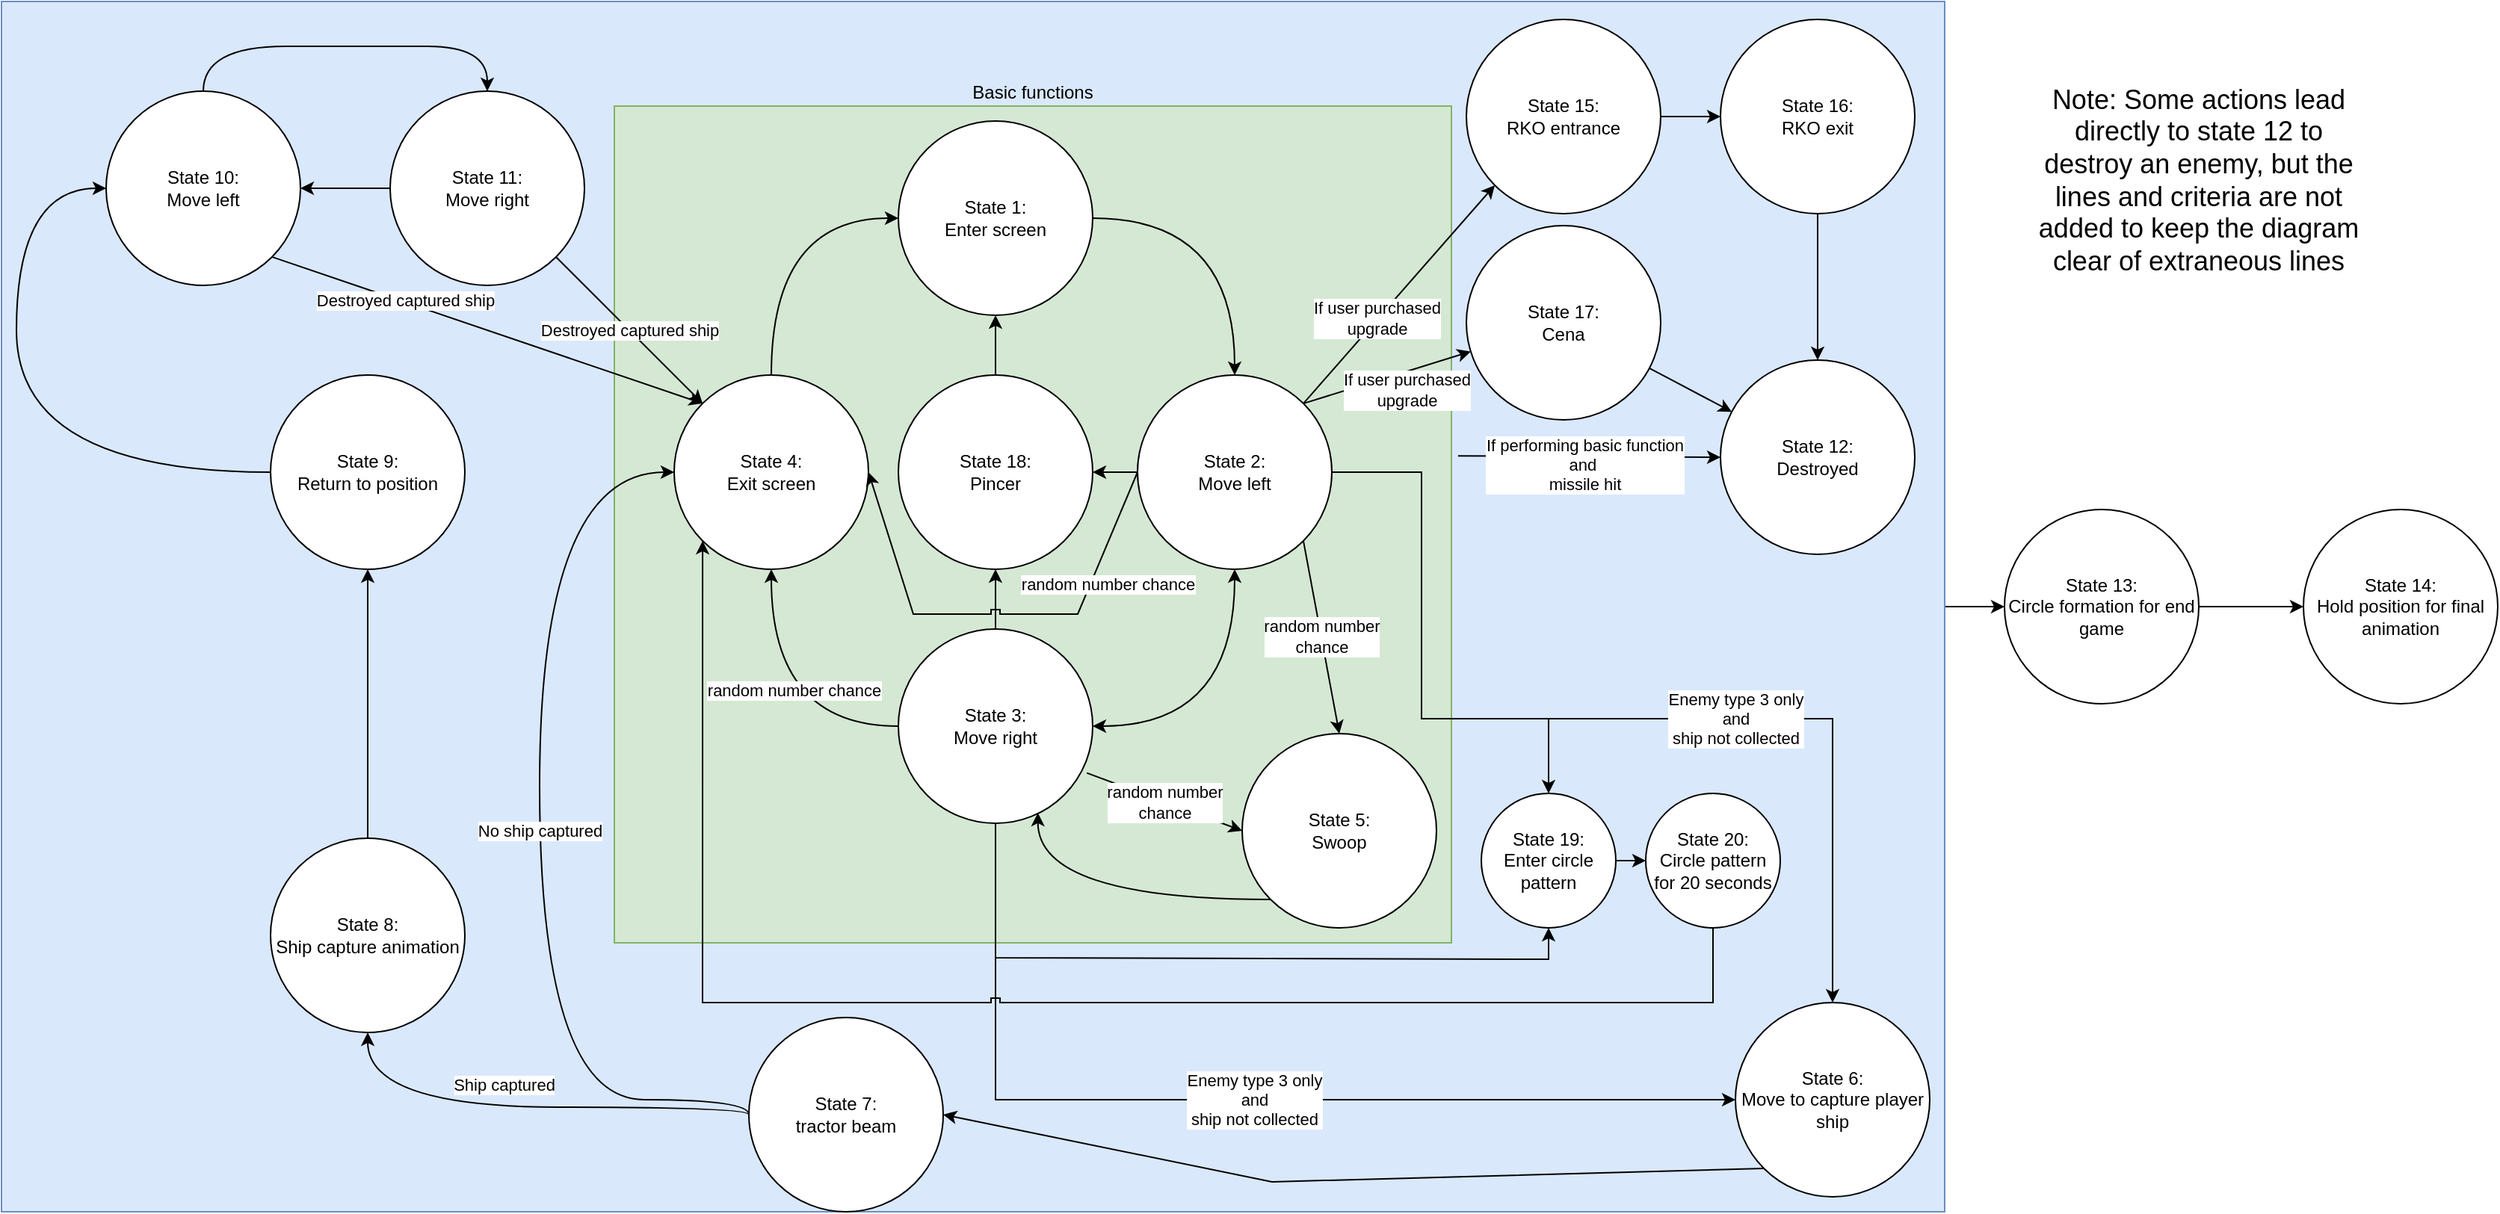 <mxfile version="21.5.2" type="device" pages="2">
  <diagram name="Page-1" id="e7e014a7-5840-1c2e-5031-d8a46d1fe8dd">
    <mxGraphModel dx="2492" dy="752" grid="1" gridSize="10" guides="1" tooltips="1" connect="1" arrows="1" fold="1" page="1" pageScale="1" pageWidth="1169" pageHeight="826" background="none" math="0" shadow="0">
      <root>
        <mxCell id="0" />
        <mxCell id="1" parent="0" />
        <mxCell id="99TrSw_W6yYfX_8lcnXB-20" style="edgeStyle=orthogonalEdgeStyle;rounded=0;orthogonalLoop=1;jettySize=auto;html=1;exitX=1;exitY=0.5;exitDx=0;exitDy=0;entryX=0;entryY=0.5;entryDx=0;entryDy=0;" parent="1" source="99TrSw_W6yYfX_8lcnXB-18" target="99TrSw_W6yYfX_8lcnXB-19" edge="1">
          <mxGeometry relative="1" as="geometry" />
        </mxCell>
        <mxCell id="99TrSw_W6yYfX_8lcnXB-18" value="" style="rounded=0;whiteSpace=wrap;html=1;fillColor=#dae8fc;strokeColor=#6c8ebf;" parent="1" vertex="1">
          <mxGeometry x="-150" y="40" width="1300" height="810" as="geometry" />
        </mxCell>
        <mxCell id="99TrSw_W6yYfX_8lcnXB-8" value="Basic functions" style="whiteSpace=wrap;html=1;aspect=fixed;fillColor=#d5e8d4;strokeColor=#82b366;labelPosition=center;verticalLabelPosition=top;align=center;verticalAlign=bottom;" parent="1" vertex="1">
          <mxGeometry x="260" y="110" width="560" height="560" as="geometry" />
        </mxCell>
        <mxCell id="yibuSDTYfNtGcYpFRvcV-41" value="State 1:&lt;br&gt;Enter screen" style="ellipse;whiteSpace=wrap;html=1;aspect=fixed;" parent="1" vertex="1">
          <mxGeometry x="450" y="120" width="130" height="130" as="geometry" />
        </mxCell>
        <mxCell id="99TrSw_W6yYfX_8lcnXB-27" value="If user purchased&lt;br&gt;upgrade" style="rounded=0;orthogonalLoop=1;jettySize=auto;html=1;exitX=1;exitY=0;exitDx=0;exitDy=0;entryX=0;entryY=1;entryDx=0;entryDy=0;" parent="1" source="yibuSDTYfNtGcYpFRvcV-42" target="99TrSw_W6yYfX_8lcnXB-23" edge="1">
          <mxGeometry x="-0.223" y="1" relative="1" as="geometry">
            <mxPoint as="offset" />
          </mxGeometry>
        </mxCell>
        <mxCell id="TsdwM51lHAB8SJjtxvhf-4" value="If user purchased&lt;br&gt;upgrade" style="rounded=0;orthogonalLoop=1;jettySize=auto;html=1;exitX=1;exitY=0;exitDx=0;exitDy=0;" parent="1" source="yibuSDTYfNtGcYpFRvcV-42" target="TsdwM51lHAB8SJjtxvhf-1" edge="1">
          <mxGeometry x="0.17" y="-12" relative="1" as="geometry">
            <mxPoint as="offset" />
          </mxGeometry>
        </mxCell>
        <mxCell id="xnA9iz62FPvQGnnjHbE4-3" style="edgeStyle=orthogonalEdgeStyle;rounded=0;orthogonalLoop=1;jettySize=auto;html=1;exitX=0;exitY=0.5;exitDx=0;exitDy=0;entryX=1;entryY=0.5;entryDx=0;entryDy=0;" parent="1" source="yibuSDTYfNtGcYpFRvcV-42" target="xnA9iz62FPvQGnnjHbE4-1" edge="1">
          <mxGeometry relative="1" as="geometry" />
        </mxCell>
        <mxCell id="0poHp86BZknsd6ZuioFB-4" style="edgeStyle=orthogonalEdgeStyle;rounded=0;orthogonalLoop=1;jettySize=auto;html=1;exitX=1;exitY=0.5;exitDx=0;exitDy=0;entryX=0.5;entryY=0;entryDx=0;entryDy=0;" parent="1" source="yibuSDTYfNtGcYpFRvcV-42" target="0poHp86BZknsd6ZuioFB-2" edge="1">
          <mxGeometry relative="1" as="geometry">
            <Array as="points">
              <mxPoint x="800" y="355" />
              <mxPoint x="800" y="520" />
              <mxPoint x="885" y="520" />
            </Array>
          </mxGeometry>
        </mxCell>
        <mxCell id="yibuSDTYfNtGcYpFRvcV-42" value="State 2:&lt;br&gt;Move left" style="ellipse;whiteSpace=wrap;html=1;aspect=fixed;" parent="1" vertex="1">
          <mxGeometry x="610" y="290" width="130" height="130" as="geometry" />
        </mxCell>
        <mxCell id="xnA9iz62FPvQGnnjHbE4-2" style="edgeStyle=orthogonalEdgeStyle;rounded=0;orthogonalLoop=1;jettySize=auto;html=1;exitX=0.5;exitY=0;exitDx=0;exitDy=0;entryX=0.5;entryY=1;entryDx=0;entryDy=0;" parent="1" source="yibuSDTYfNtGcYpFRvcV-43" target="xnA9iz62FPvQGnnjHbE4-1" edge="1">
          <mxGeometry relative="1" as="geometry" />
        </mxCell>
        <mxCell id="0poHp86BZknsd6ZuioFB-3" style="edgeStyle=orthogonalEdgeStyle;rounded=0;orthogonalLoop=1;jettySize=auto;html=1;exitX=0.5;exitY=1;exitDx=0;exitDy=0;entryX=0.5;entryY=1;entryDx=0;entryDy=0;noJump=0;jumpStyle=sharp;" parent="1" source="yibuSDTYfNtGcYpFRvcV-43" target="0poHp86BZknsd6ZuioFB-2" edge="1">
          <mxGeometry relative="1" as="geometry">
            <Array as="points">
              <mxPoint x="515" y="680" />
              <mxPoint x="820" y="680" />
              <mxPoint x="885" y="681" />
            </Array>
          </mxGeometry>
        </mxCell>
        <mxCell id="yibuSDTYfNtGcYpFRvcV-43" value="State 3:&lt;br&gt;Move right" style="ellipse;whiteSpace=wrap;html=1;aspect=fixed;" parent="1" vertex="1">
          <mxGeometry x="450" y="460" width="130" height="130" as="geometry" />
        </mxCell>
        <mxCell id="yibuSDTYfNtGcYpFRvcV-44" value="State 4:&lt;br&gt;Exit screen" style="ellipse;whiteSpace=wrap;html=1;aspect=fixed;" parent="1" vertex="1">
          <mxGeometry x="300" y="290" width="130" height="130" as="geometry" />
        </mxCell>
        <mxCell id="yibuSDTYfNtGcYpFRvcV-45" value="State 5:&lt;br&gt;Swoop" style="ellipse;whiteSpace=wrap;html=1;aspect=fixed;" parent="1" vertex="1">
          <mxGeometry x="680" y="530" width="130" height="130" as="geometry" />
        </mxCell>
        <mxCell id="yibuSDTYfNtGcYpFRvcV-49" value="" style="endArrow=classic;html=1;rounded=0;entryX=0.5;entryY=0;entryDx=0;entryDy=0;exitX=1;exitY=0.5;exitDx=0;exitDy=0;edgeStyle=orthogonalEdgeStyle;curved=1;" parent="1" source="yibuSDTYfNtGcYpFRvcV-41" target="yibuSDTYfNtGcYpFRvcV-42" edge="1">
          <mxGeometry width="50" height="50" relative="1" as="geometry">
            <mxPoint x="670" y="500" as="sourcePoint" />
            <mxPoint x="720" y="450" as="targetPoint" />
          </mxGeometry>
        </mxCell>
        <mxCell id="yibuSDTYfNtGcYpFRvcV-51" value="" style="endArrow=classic;html=1;rounded=0;entryX=1;entryY=0.5;entryDx=0;entryDy=0;exitX=0.5;exitY=1;exitDx=0;exitDy=0;edgeStyle=orthogonalEdgeStyle;curved=1;startArrow=classic;startFill=1;" parent="1" source="yibuSDTYfNtGcYpFRvcV-42" target="yibuSDTYfNtGcYpFRvcV-43" edge="1">
          <mxGeometry width="50" height="50" relative="1" as="geometry">
            <mxPoint x="590" y="195" as="sourcePoint" />
            <mxPoint x="685" y="300" as="targetPoint" />
          </mxGeometry>
        </mxCell>
        <mxCell id="yibuSDTYfNtGcYpFRvcV-52" value="random number chance" style="endArrow=classic;html=1;rounded=0;entryX=0.5;entryY=1;entryDx=0;entryDy=0;edgeStyle=orthogonalEdgeStyle;curved=1;" parent="1" source="yibuSDTYfNtGcYpFRvcV-43" target="yibuSDTYfNtGcYpFRvcV-44" edge="1">
          <mxGeometry x="0.158" y="-15" width="50" height="50" relative="1" as="geometry">
            <mxPoint x="685" y="430" as="sourcePoint" />
            <mxPoint x="590" y="535" as="targetPoint" />
            <mxPoint y="1" as="offset" />
          </mxGeometry>
        </mxCell>
        <mxCell id="yibuSDTYfNtGcYpFRvcV-53" value="" style="endArrow=classic;html=1;rounded=0;entryX=0;entryY=0.5;entryDx=0;entryDy=0;edgeStyle=orthogonalEdgeStyle;curved=1;exitX=0.5;exitY=0;exitDx=0;exitDy=0;" parent="1" source="yibuSDTYfNtGcYpFRvcV-44" target="yibuSDTYfNtGcYpFRvcV-41" edge="1">
          <mxGeometry width="50" height="50" relative="1" as="geometry">
            <mxPoint x="460" y="535" as="sourcePoint" />
            <mxPoint x="375" y="430" as="targetPoint" />
          </mxGeometry>
        </mxCell>
        <mxCell id="yibuSDTYfNtGcYpFRvcV-54" value="random number &lt;br&gt;chance" style="endArrow=classic;html=1;rounded=0;entryX=0.5;entryY=0;entryDx=0;entryDy=0;exitX=1;exitY=1;exitDx=0;exitDy=0;" parent="1" source="yibuSDTYfNtGcYpFRvcV-42" target="yibuSDTYfNtGcYpFRvcV-45" edge="1">
          <mxGeometry width="50" height="50" relative="1" as="geometry">
            <mxPoint x="670" y="500" as="sourcePoint" />
            <mxPoint x="720" y="450" as="targetPoint" />
          </mxGeometry>
        </mxCell>
        <mxCell id="yibuSDTYfNtGcYpFRvcV-56" value="State 6:&lt;br&gt;Move to capture player ship" style="ellipse;whiteSpace=wrap;html=1;aspect=fixed;" parent="1" vertex="1">
          <mxGeometry x="1010" y="710" width="130" height="130" as="geometry" />
        </mxCell>
        <mxCell id="yibuSDTYfNtGcYpFRvcV-57" value="Enemy type 3 only&lt;br&gt;and&lt;br&gt;ship not collected" style="endArrow=classic;html=1;rounded=0;entryX=0.5;entryY=0;entryDx=0;entryDy=0;exitX=1;exitY=0.5;exitDx=0;exitDy=0;edgeStyle=orthogonalEdgeStyle;" parent="1" source="yibuSDTYfNtGcYpFRvcV-42" target="yibuSDTYfNtGcYpFRvcV-56" edge="1">
          <mxGeometry x="0.261" width="50" height="50" relative="1" as="geometry">
            <mxPoint x="685" y="430" as="sourcePoint" />
            <mxPoint x="590" y="535" as="targetPoint" />
            <mxPoint as="offset" />
            <Array as="points">
              <mxPoint x="800" y="355" />
              <mxPoint x="800" y="520" />
              <mxPoint x="1075" y="520" />
            </Array>
          </mxGeometry>
        </mxCell>
        <mxCell id="yibuSDTYfNtGcYpFRvcV-58" value="Enemy type 3 only&lt;br&gt;and&lt;br&gt;ship not collected" style="endArrow=classic;html=1;rounded=0;entryX=0;entryY=0.5;entryDx=0;entryDy=0;exitX=0.5;exitY=1;exitDx=0;exitDy=0;edgeStyle=orthogonalEdgeStyle;" parent="1" source="yibuSDTYfNtGcYpFRvcV-43" target="yibuSDTYfNtGcYpFRvcV-56" edge="1">
          <mxGeometry x="0.052" width="50" height="50" relative="1" as="geometry">
            <mxPoint x="750" y="365" as="sourcePoint" />
            <mxPoint x="915" y="650" as="targetPoint" />
            <mxPoint as="offset" />
            <Array as="points">
              <mxPoint x="515" y="775" />
            </Array>
          </mxGeometry>
        </mxCell>
        <mxCell id="yibuSDTYfNtGcYpFRvcV-60" value="State 7:&lt;br&gt;tractor beam" style="ellipse;whiteSpace=wrap;html=1;aspect=fixed;" parent="1" vertex="1">
          <mxGeometry x="350" y="720" width="130" height="130" as="geometry" />
        </mxCell>
        <mxCell id="yibuSDTYfNtGcYpFRvcV-63" value="" style="endArrow=classic;html=1;rounded=0;entryX=1;entryY=0.5;entryDx=0;entryDy=0;exitX=0;exitY=1;exitDx=0;exitDy=0;" parent="1" source="yibuSDTYfNtGcYpFRvcV-56" target="yibuSDTYfNtGcYpFRvcV-60" edge="1">
          <mxGeometry width="50" height="50" relative="1" as="geometry">
            <mxPoint x="731" y="411" as="sourcePoint" />
            <mxPoint x="755" y="540" as="targetPoint" />
            <Array as="points">
              <mxPoint x="700" y="830" />
            </Array>
          </mxGeometry>
        </mxCell>
        <mxCell id="yibuSDTYfNtGcYpFRvcV-64" value="No ship captured" style="endArrow=classic;html=1;rounded=0;exitX=0;exitY=0.5;exitDx=0;exitDy=0;edgeStyle=orthogonalEdgeStyle;curved=1;entryX=0;entryY=0.5;entryDx=0;entryDy=0;" parent="1" source="yibuSDTYfNtGcYpFRvcV-60" target="yibuSDTYfNtGcYpFRvcV-44" edge="1">
          <mxGeometry width="50" height="50" relative="1" as="geometry">
            <mxPoint x="869" y="761" as="sourcePoint" />
            <mxPoint x="320" y="400" as="targetPoint" />
            <Array as="points">
              <mxPoint x="210" y="775" />
              <mxPoint x="210" y="355" />
            </Array>
          </mxGeometry>
        </mxCell>
        <mxCell id="yibuSDTYfNtGcYpFRvcV-65" value="State 8:&lt;br&gt;Ship capture animation" style="ellipse;whiteSpace=wrap;html=1;aspect=fixed;" parent="1" vertex="1">
          <mxGeometry x="30" y="600" width="130" height="130" as="geometry" />
        </mxCell>
        <mxCell id="yibuSDTYfNtGcYpFRvcV-66" value="Ship captured" style="endArrow=classic;html=1;rounded=0;entryX=0.5;entryY=1;entryDx=0;entryDy=0;exitX=0;exitY=0.5;exitDx=0;exitDy=0;edgeStyle=orthogonalEdgeStyle;curved=1;" parent="1" source="yibuSDTYfNtGcYpFRvcV-60" target="yibuSDTYfNtGcYpFRvcV-65" edge="1">
          <mxGeometry x="0.091" y="-15" width="50" height="50" relative="1" as="geometry">
            <mxPoint x="360" y="745" as="sourcePoint" />
            <mxPoint x="329" y="411" as="targetPoint" />
            <Array as="points">
              <mxPoint x="350" y="780" />
              <mxPoint x="95" y="780" />
            </Array>
            <mxPoint as="offset" />
          </mxGeometry>
        </mxCell>
        <mxCell id="yibuSDTYfNtGcYpFRvcV-67" value="State 10:&lt;br&gt;Move left" style="ellipse;whiteSpace=wrap;html=1;aspect=fixed;" parent="1" vertex="1">
          <mxGeometry x="-80" y="100" width="130" height="130" as="geometry" />
        </mxCell>
        <mxCell id="yibuSDTYfNtGcYpFRvcV-68" value="State 11:&lt;br&gt;Move right" style="ellipse;whiteSpace=wrap;html=1;aspect=fixed;" parent="1" vertex="1">
          <mxGeometry x="110" y="100" width="130" height="130" as="geometry" />
        </mxCell>
        <mxCell id="yibuSDTYfNtGcYpFRvcV-69" value="" style="endArrow=classic;html=1;rounded=0;entryX=0.5;entryY=0;entryDx=0;entryDy=0;edgeStyle=orthogonalEdgeStyle;curved=1;exitX=0.5;exitY=0;exitDx=0;exitDy=0;" parent="1" source="yibuSDTYfNtGcYpFRvcV-67" target="yibuSDTYfNtGcYpFRvcV-68" edge="1">
          <mxGeometry width="50" height="50" relative="1" as="geometry">
            <mxPoint x="460" y="535" as="sourcePoint" />
            <mxPoint x="375" y="430" as="targetPoint" />
            <Array as="points">
              <mxPoint x="95" y="70" />
              <mxPoint x="285" y="70" />
            </Array>
          </mxGeometry>
        </mxCell>
        <mxCell id="yibuSDTYfNtGcYpFRvcV-70" value="" style="endArrow=classic;html=1;rounded=0;entryX=1;entryY=0.5;entryDx=0;entryDy=0;edgeStyle=orthogonalEdgeStyle;curved=1;exitX=0;exitY=0.5;exitDx=0;exitDy=0;" parent="1" source="yibuSDTYfNtGcYpFRvcV-68" target="yibuSDTYfNtGcYpFRvcV-67" edge="1">
          <mxGeometry width="50" height="50" relative="1" as="geometry">
            <mxPoint x="115" y="110" as="sourcePoint" />
            <mxPoint x="295" y="110" as="targetPoint" />
            <Array as="points">
              <mxPoint x="80" y="165" />
              <mxPoint x="80" y="165" />
            </Array>
          </mxGeometry>
        </mxCell>
        <mxCell id="yibuSDTYfNtGcYpFRvcV-72" value="State 9:&lt;br&gt;Return to position" style="ellipse;whiteSpace=wrap;html=1;aspect=fixed;" parent="1" vertex="1">
          <mxGeometry x="30" y="290" width="130" height="130" as="geometry" />
        </mxCell>
        <mxCell id="yibuSDTYfNtGcYpFRvcV-74" value="" style="endArrow=classic;html=1;rounded=0;entryX=0.5;entryY=1;entryDx=0;entryDy=0;exitX=0.5;exitY=0;exitDx=0;exitDy=0;" parent="1" source="yibuSDTYfNtGcYpFRvcV-65" target="yibuSDTYfNtGcYpFRvcV-72" edge="1">
          <mxGeometry width="50" height="50" relative="1" as="geometry">
            <mxPoint x="196" y="401" as="sourcePoint" />
            <mxPoint x="220" y="530" as="targetPoint" />
          </mxGeometry>
        </mxCell>
        <mxCell id="yibuSDTYfNtGcYpFRvcV-75" value="" style="endArrow=classic;html=1;rounded=0;exitX=0;exitY=0.5;exitDx=0;exitDy=0;entryX=0;entryY=0.5;entryDx=0;entryDy=0;edgeStyle=orthogonalEdgeStyle;curved=1;" parent="1" source="yibuSDTYfNtGcYpFRvcV-72" target="yibuSDTYfNtGcYpFRvcV-67" edge="1">
          <mxGeometry width="50" height="50" relative="1" as="geometry">
            <mxPoint x="105" y="540" as="sourcePoint" />
            <mxPoint x="105" y="430" as="targetPoint" />
            <Array as="points">
              <mxPoint x="-140" y="355" />
              <mxPoint x="-140" y="165" />
            </Array>
          </mxGeometry>
        </mxCell>
        <mxCell id="99TrSw_W6yYfX_8lcnXB-1" value="State 12:&lt;br&gt;Destroyed" style="ellipse;whiteSpace=wrap;html=1;aspect=fixed;" parent="1" vertex="1">
          <mxGeometry x="1000" y="280" width="130" height="130" as="geometry" />
        </mxCell>
        <mxCell id="99TrSw_W6yYfX_8lcnXB-9" value="If performing basic function&lt;br&gt;and&amp;nbsp;&lt;br&gt;missile hit" style="endArrow=classic;html=1;rounded=0;entryX=0;entryY=0.5;entryDx=0;entryDy=0;exitX=1.008;exitY=0.418;exitDx=0;exitDy=0;exitPerimeter=0;" parent="1" source="99TrSw_W6yYfX_8lcnXB-8" target="99TrSw_W6yYfX_8lcnXB-1" edge="1">
          <mxGeometry x="-0.025" y="-5" width="50" height="50" relative="1" as="geometry">
            <mxPoint x="590" y="195" as="sourcePoint" />
            <mxPoint x="685" y="300" as="targetPoint" />
            <mxPoint x="-1" as="offset" />
          </mxGeometry>
        </mxCell>
        <mxCell id="99TrSw_W6yYfX_8lcnXB-10" value="random number chance" style="endArrow=classic;html=1;rounded=0;entryX=1;entryY=0.5;entryDx=0;entryDy=0;exitX=0;exitY=0.5;exitDx=0;exitDy=0;jumpStyle=sharp;" parent="1" source="yibuSDTYfNtGcYpFRvcV-42" target="yibuSDTYfNtGcYpFRvcV-44" edge="1">
          <mxGeometry x="-0.508" y="11" width="50" height="50" relative="1" as="geometry">
            <mxPoint x="731" y="411" as="sourcePoint" />
            <mxPoint x="755" y="540" as="targetPoint" />
            <Array as="points">
              <mxPoint x="570" y="450" />
              <mxPoint x="460" y="450" />
            </Array>
            <mxPoint as="offset" />
          </mxGeometry>
        </mxCell>
        <mxCell id="99TrSw_W6yYfX_8lcnXB-13" value="random number &lt;br&gt;chance" style="endArrow=classic;html=1;rounded=0;entryX=0;entryY=0.5;entryDx=0;entryDy=0;exitX=0.97;exitY=0.741;exitDx=0;exitDy=0;exitPerimeter=0;" parent="1" source="yibuSDTYfNtGcYpFRvcV-43" target="yibuSDTYfNtGcYpFRvcV-45" edge="1">
          <mxGeometry width="50" height="50" relative="1" as="geometry">
            <mxPoint x="731" y="411" as="sourcePoint" />
            <mxPoint x="755" y="540" as="targetPoint" />
          </mxGeometry>
        </mxCell>
        <mxCell id="99TrSw_W6yYfX_8lcnXB-14" value="" style="endArrow=classic;html=1;rounded=0;entryX=0.718;entryY=0.946;entryDx=0;entryDy=0;edgeStyle=orthogonalEdgeStyle;curved=1;exitX=0;exitY=1;exitDx=0;exitDy=0;entryPerimeter=0;" parent="1" source="yibuSDTYfNtGcYpFRvcV-45" target="yibuSDTYfNtGcYpFRvcV-43" edge="1">
          <mxGeometry width="50" height="50" relative="1" as="geometry">
            <mxPoint x="708.078" y="659.962" as="sourcePoint" />
            <mxPoint x="570.002" y="589.962" as="targetPoint" />
            <Array as="points">
              <mxPoint x="543" y="641" />
            </Array>
          </mxGeometry>
        </mxCell>
        <mxCell id="99TrSw_W6yYfX_8lcnXB-15" value="Destroyed captured ship" style="endArrow=classic;html=1;rounded=0;entryX=0;entryY=0;entryDx=0;entryDy=0;exitX=1;exitY=1;exitDx=0;exitDy=0;" parent="1" source="yibuSDTYfNtGcYpFRvcV-67" target="yibuSDTYfNtGcYpFRvcV-44" edge="1">
          <mxGeometry x="-0.385" y="1" width="50" height="50" relative="1" as="geometry">
            <mxPoint x="105" y="610" as="sourcePoint" />
            <mxPoint x="105" y="430" as="targetPoint" />
            <mxPoint as="offset" />
          </mxGeometry>
        </mxCell>
        <mxCell id="99TrSw_W6yYfX_8lcnXB-16" value="Destroyed captured ship" style="endArrow=classic;html=1;rounded=0;entryX=0;entryY=0;entryDx=0;entryDy=0;exitX=1;exitY=1;exitDx=0;exitDy=0;" parent="1" source="yibuSDTYfNtGcYpFRvcV-68" target="yibuSDTYfNtGcYpFRvcV-44" edge="1">
          <mxGeometry width="50" height="50" relative="1" as="geometry">
            <mxPoint x="41" y="221" as="sourcePoint" />
            <mxPoint x="329" y="319" as="targetPoint" />
          </mxGeometry>
        </mxCell>
        <mxCell id="99TrSw_W6yYfX_8lcnXB-22" style="edgeStyle=orthogonalEdgeStyle;rounded=0;orthogonalLoop=1;jettySize=auto;html=1;exitX=1;exitY=0.5;exitDx=0;exitDy=0;entryX=0;entryY=0.5;entryDx=0;entryDy=0;" parent="1" source="99TrSw_W6yYfX_8lcnXB-19" target="99TrSw_W6yYfX_8lcnXB-21" edge="1">
          <mxGeometry relative="1" as="geometry" />
        </mxCell>
        <mxCell id="99TrSw_W6yYfX_8lcnXB-19" value="State 13:&lt;br&gt;Circle formation for end game" style="ellipse;whiteSpace=wrap;html=1;aspect=fixed;" parent="1" vertex="1">
          <mxGeometry x="1190" y="380" width="130" height="130" as="geometry" />
        </mxCell>
        <mxCell id="99TrSw_W6yYfX_8lcnXB-21" value="State 14:&lt;br&gt;Hold position for final animation" style="ellipse;whiteSpace=wrap;html=1;aspect=fixed;" parent="1" vertex="1">
          <mxGeometry x="1390" y="380" width="130" height="130" as="geometry" />
        </mxCell>
        <mxCell id="99TrSw_W6yYfX_8lcnXB-25" style="edgeStyle=orthogonalEdgeStyle;rounded=0;orthogonalLoop=1;jettySize=auto;html=1;exitX=1;exitY=0.5;exitDx=0;exitDy=0;entryX=0;entryY=0.5;entryDx=0;entryDy=0;" parent="1" source="99TrSw_W6yYfX_8lcnXB-23" target="99TrSw_W6yYfX_8lcnXB-24" edge="1">
          <mxGeometry relative="1" as="geometry" />
        </mxCell>
        <mxCell id="99TrSw_W6yYfX_8lcnXB-23" value="State 15:&lt;br&gt;RKO entrance" style="ellipse;whiteSpace=wrap;html=1;aspect=fixed;" parent="1" vertex="1">
          <mxGeometry x="830" y="52" width="130" height="130" as="geometry" />
        </mxCell>
        <mxCell id="99TrSw_W6yYfX_8lcnXB-26" style="edgeStyle=orthogonalEdgeStyle;rounded=0;orthogonalLoop=1;jettySize=auto;html=1;exitX=0.5;exitY=1;exitDx=0;exitDy=0;entryX=0.5;entryY=0;entryDx=0;entryDy=0;" parent="1" source="99TrSw_W6yYfX_8lcnXB-24" target="99TrSw_W6yYfX_8lcnXB-1" edge="1">
          <mxGeometry relative="1" as="geometry" />
        </mxCell>
        <mxCell id="99TrSw_W6yYfX_8lcnXB-24" value="State 16:&lt;br&gt;RKO exit" style="ellipse;whiteSpace=wrap;html=1;aspect=fixed;" parent="1" vertex="1">
          <mxGeometry x="1000" y="52" width="130" height="130" as="geometry" />
        </mxCell>
        <mxCell id="TsdwM51lHAB8SJjtxvhf-2" value="" style="rounded=0;orthogonalLoop=1;jettySize=auto;html=1;" parent="1" source="TsdwM51lHAB8SJjtxvhf-1" target="99TrSw_W6yYfX_8lcnXB-1" edge="1">
          <mxGeometry relative="1" as="geometry" />
        </mxCell>
        <mxCell id="TsdwM51lHAB8SJjtxvhf-1" value="State 17:&lt;br&gt;Cena" style="ellipse;whiteSpace=wrap;html=1;aspect=fixed;" parent="1" vertex="1">
          <mxGeometry x="830" y="190" width="130" height="130" as="geometry" />
        </mxCell>
        <mxCell id="TsdwM51lHAB8SJjtxvhf-5" value="&lt;font style=&quot;font-size: 18px;&quot;&gt;Note: Some actions lead directly to state 12 to destroy an enemy, but the lines and criteria are not added to keep the diagram clear of extraneous lines&lt;/font&gt;" style="text;html=1;strokeColor=none;fillColor=none;align=center;verticalAlign=middle;whiteSpace=wrap;rounded=0;" parent="1" vertex="1">
          <mxGeometry x="1210" y="50" width="220" height="220" as="geometry" />
        </mxCell>
        <mxCell id="xnA9iz62FPvQGnnjHbE4-4" style="edgeStyle=orthogonalEdgeStyle;rounded=0;orthogonalLoop=1;jettySize=auto;html=1;exitX=0.5;exitY=0;exitDx=0;exitDy=0;entryX=0.5;entryY=1;entryDx=0;entryDy=0;" parent="1" source="xnA9iz62FPvQGnnjHbE4-1" target="yibuSDTYfNtGcYpFRvcV-41" edge="1">
          <mxGeometry relative="1" as="geometry" />
        </mxCell>
        <mxCell id="xnA9iz62FPvQGnnjHbE4-1" value="State 18:&lt;br&gt;Pincer" style="ellipse;whiteSpace=wrap;html=1;aspect=fixed;" parent="1" vertex="1">
          <mxGeometry x="450" y="290" width="130" height="130" as="geometry" />
        </mxCell>
        <mxCell id="0poHp86BZknsd6ZuioFB-5" style="edgeStyle=orthogonalEdgeStyle;rounded=0;orthogonalLoop=1;jettySize=auto;html=1;exitX=0.5;exitY=1;exitDx=0;exitDy=0;entryX=0;entryY=1;entryDx=0;entryDy=0;jumpStyle=sharp;" parent="1" source="X_UjD0zV38feBNtceryS-2" target="yibuSDTYfNtGcYpFRvcV-44" edge="1">
          <mxGeometry relative="1" as="geometry">
            <Array as="points">
              <mxPoint x="995" y="710" />
              <mxPoint x="319" y="710" />
            </Array>
          </mxGeometry>
        </mxCell>
        <mxCell id="X_UjD0zV38feBNtceryS-3" style="edgeStyle=orthogonalEdgeStyle;rounded=0;orthogonalLoop=1;jettySize=auto;html=1;exitX=1;exitY=0.5;exitDx=0;exitDy=0;entryX=0;entryY=0.5;entryDx=0;entryDy=0;" edge="1" parent="1" source="0poHp86BZknsd6ZuioFB-2" target="X_UjD0zV38feBNtceryS-2">
          <mxGeometry relative="1" as="geometry" />
        </mxCell>
        <mxCell id="0poHp86BZknsd6ZuioFB-2" value="State 19:&lt;br&gt;Enter circle pattern" style="ellipse;whiteSpace=wrap;html=1;aspect=fixed;" parent="1" vertex="1">
          <mxGeometry x="840" y="570" width="90" height="90" as="geometry" />
        </mxCell>
        <mxCell id="X_UjD0zV38feBNtceryS-2" value="State 20:&lt;br&gt;Circle pattern for 20 seconds" style="ellipse;whiteSpace=wrap;html=1;aspect=fixed;" vertex="1" parent="1">
          <mxGeometry x="950" y="570" width="90" height="90" as="geometry" />
        </mxCell>
      </root>
    </mxGraphModel>
  </diagram>
  <diagram id="4iGff27ESFjPWXq8T6xC" name="Page-2">
    <mxGraphModel dx="882" dy="483" grid="1" gridSize="10" guides="1" tooltips="1" connect="1" arrows="1" fold="1" page="1" pageScale="1" pageWidth="850" pageHeight="1100" math="0" shadow="0">
      <root>
        <mxCell id="0" />
        <mxCell id="1" parent="0" />
        <mxCell id="oxR7LVKuexQJnBekQZkt-1" value="State 1:&lt;br&gt;Enter screen" style="ellipse;whiteSpace=wrap;html=1;aspect=fixed;" vertex="1" parent="1">
          <mxGeometry x="450" y="120" width="130" height="130" as="geometry" />
        </mxCell>
        <mxCell id="oxR7LVKuexQJnBekQZkt-2" value="State 2:&lt;br&gt;Wait" style="ellipse;whiteSpace=wrap;html=1;aspect=fixed;" vertex="1" parent="1">
          <mxGeometry x="580" y="310" width="130" height="130" as="geometry" />
        </mxCell>
        <mxCell id="oxR7LVKuexQJnBekQZkt-7" style="edgeStyle=orthogonalEdgeStyle;rounded=0;orthogonalLoop=1;jettySize=auto;html=1;exitX=0.5;exitY=0;exitDx=0;exitDy=0;entryX=0;entryY=0.5;entryDx=0;entryDy=0;curved=1;" edge="1" parent="1" source="oxR7LVKuexQJnBekQZkt-3" target="oxR7LVKuexQJnBekQZkt-1">
          <mxGeometry relative="1" as="geometry" />
        </mxCell>
        <mxCell id="oxR7LVKuexQJnBekQZkt-3" value="State 3:&lt;br&gt;Exit screen" style="ellipse;whiteSpace=wrap;html=1;aspect=fixed;" vertex="1" parent="1">
          <mxGeometry x="320" y="310" width="130" height="130" as="geometry" />
        </mxCell>
        <mxCell id="oxR7LVKuexQJnBekQZkt-4" value="" style="endArrow=classic;html=1;rounded=0;exitX=1;exitY=0.5;exitDx=0;exitDy=0;entryX=0.5;entryY=0;entryDx=0;entryDy=0;edgeStyle=orthogonalEdgeStyle;curved=1;" edge="1" parent="1" source="oxR7LVKuexQJnBekQZkt-1" target="oxR7LVKuexQJnBekQZkt-2">
          <mxGeometry width="50" height="50" relative="1" as="geometry">
            <mxPoint x="540" y="330" as="sourcePoint" />
            <mxPoint x="590" y="280" as="targetPoint" />
          </mxGeometry>
        </mxCell>
        <mxCell id="oxR7LVKuexQJnBekQZkt-5" value="" style="endArrow=classic;html=1;rounded=0;exitX=0.5;exitY=1;exitDx=0;exitDy=0;entryX=0.5;entryY=1;entryDx=0;entryDy=0;edgeStyle=orthogonalEdgeStyle;curved=1;" edge="1" parent="1" source="oxR7LVKuexQJnBekQZkt-2" target="oxR7LVKuexQJnBekQZkt-3">
          <mxGeometry width="50" height="50" relative="1" as="geometry">
            <mxPoint x="590" y="195" as="sourcePoint" />
            <mxPoint x="655" y="320" as="targetPoint" />
            <Array as="points">
              <mxPoint x="645" y="490" />
              <mxPoint x="385" y="490" />
            </Array>
          </mxGeometry>
        </mxCell>
      </root>
    </mxGraphModel>
  </diagram>
</mxfile>
